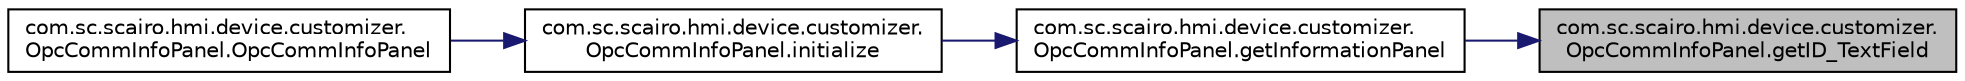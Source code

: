 digraph "com.sc.scairo.hmi.device.customizer.OpcCommInfoPanel.getID_TextField"
{
 // LATEX_PDF_SIZE
  edge [fontname="Helvetica",fontsize="10",labelfontname="Helvetica",labelfontsize="10"];
  node [fontname="Helvetica",fontsize="10",shape=record];
  rankdir="RL";
  Node1 [label="com.sc.scairo.hmi.device.customizer.\lOpcCommInfoPanel.getID_TextField",height=0.2,width=0.4,color="black", fillcolor="grey75", style="filled", fontcolor="black",tooltip=" "];
  Node1 -> Node2 [dir="back",color="midnightblue",fontsize="10",style="solid",fontname="Helvetica"];
  Node2 [label="com.sc.scairo.hmi.device.customizer.\lOpcCommInfoPanel.getInformationPanel",height=0.2,width=0.4,color="black", fillcolor="white", style="filled",URL="$classcom_1_1sc_1_1scairo_1_1hmi_1_1device_1_1customizer_1_1_opc_comm_info_panel.html#a754b70d63188412dd35492bda9639139",tooltip=" "];
  Node2 -> Node3 [dir="back",color="midnightblue",fontsize="10",style="solid",fontname="Helvetica"];
  Node3 [label="com.sc.scairo.hmi.device.customizer.\lOpcCommInfoPanel.initialize",height=0.2,width=0.4,color="black", fillcolor="white", style="filled",URL="$classcom_1_1sc_1_1scairo_1_1hmi_1_1device_1_1customizer_1_1_opc_comm_info_panel.html#ad089d5613befdf61d0a56f95adad17d0",tooltip=" "];
  Node3 -> Node4 [dir="back",color="midnightblue",fontsize="10",style="solid",fontname="Helvetica"];
  Node4 [label="com.sc.scairo.hmi.device.customizer.\lOpcCommInfoPanel.OpcCommInfoPanel",height=0.2,width=0.4,color="black", fillcolor="white", style="filled",URL="$classcom_1_1sc_1_1scairo_1_1hmi_1_1device_1_1customizer_1_1_opc_comm_info_panel.html#a359d537ae8cb88281aab09822081984c",tooltip=" "];
}
